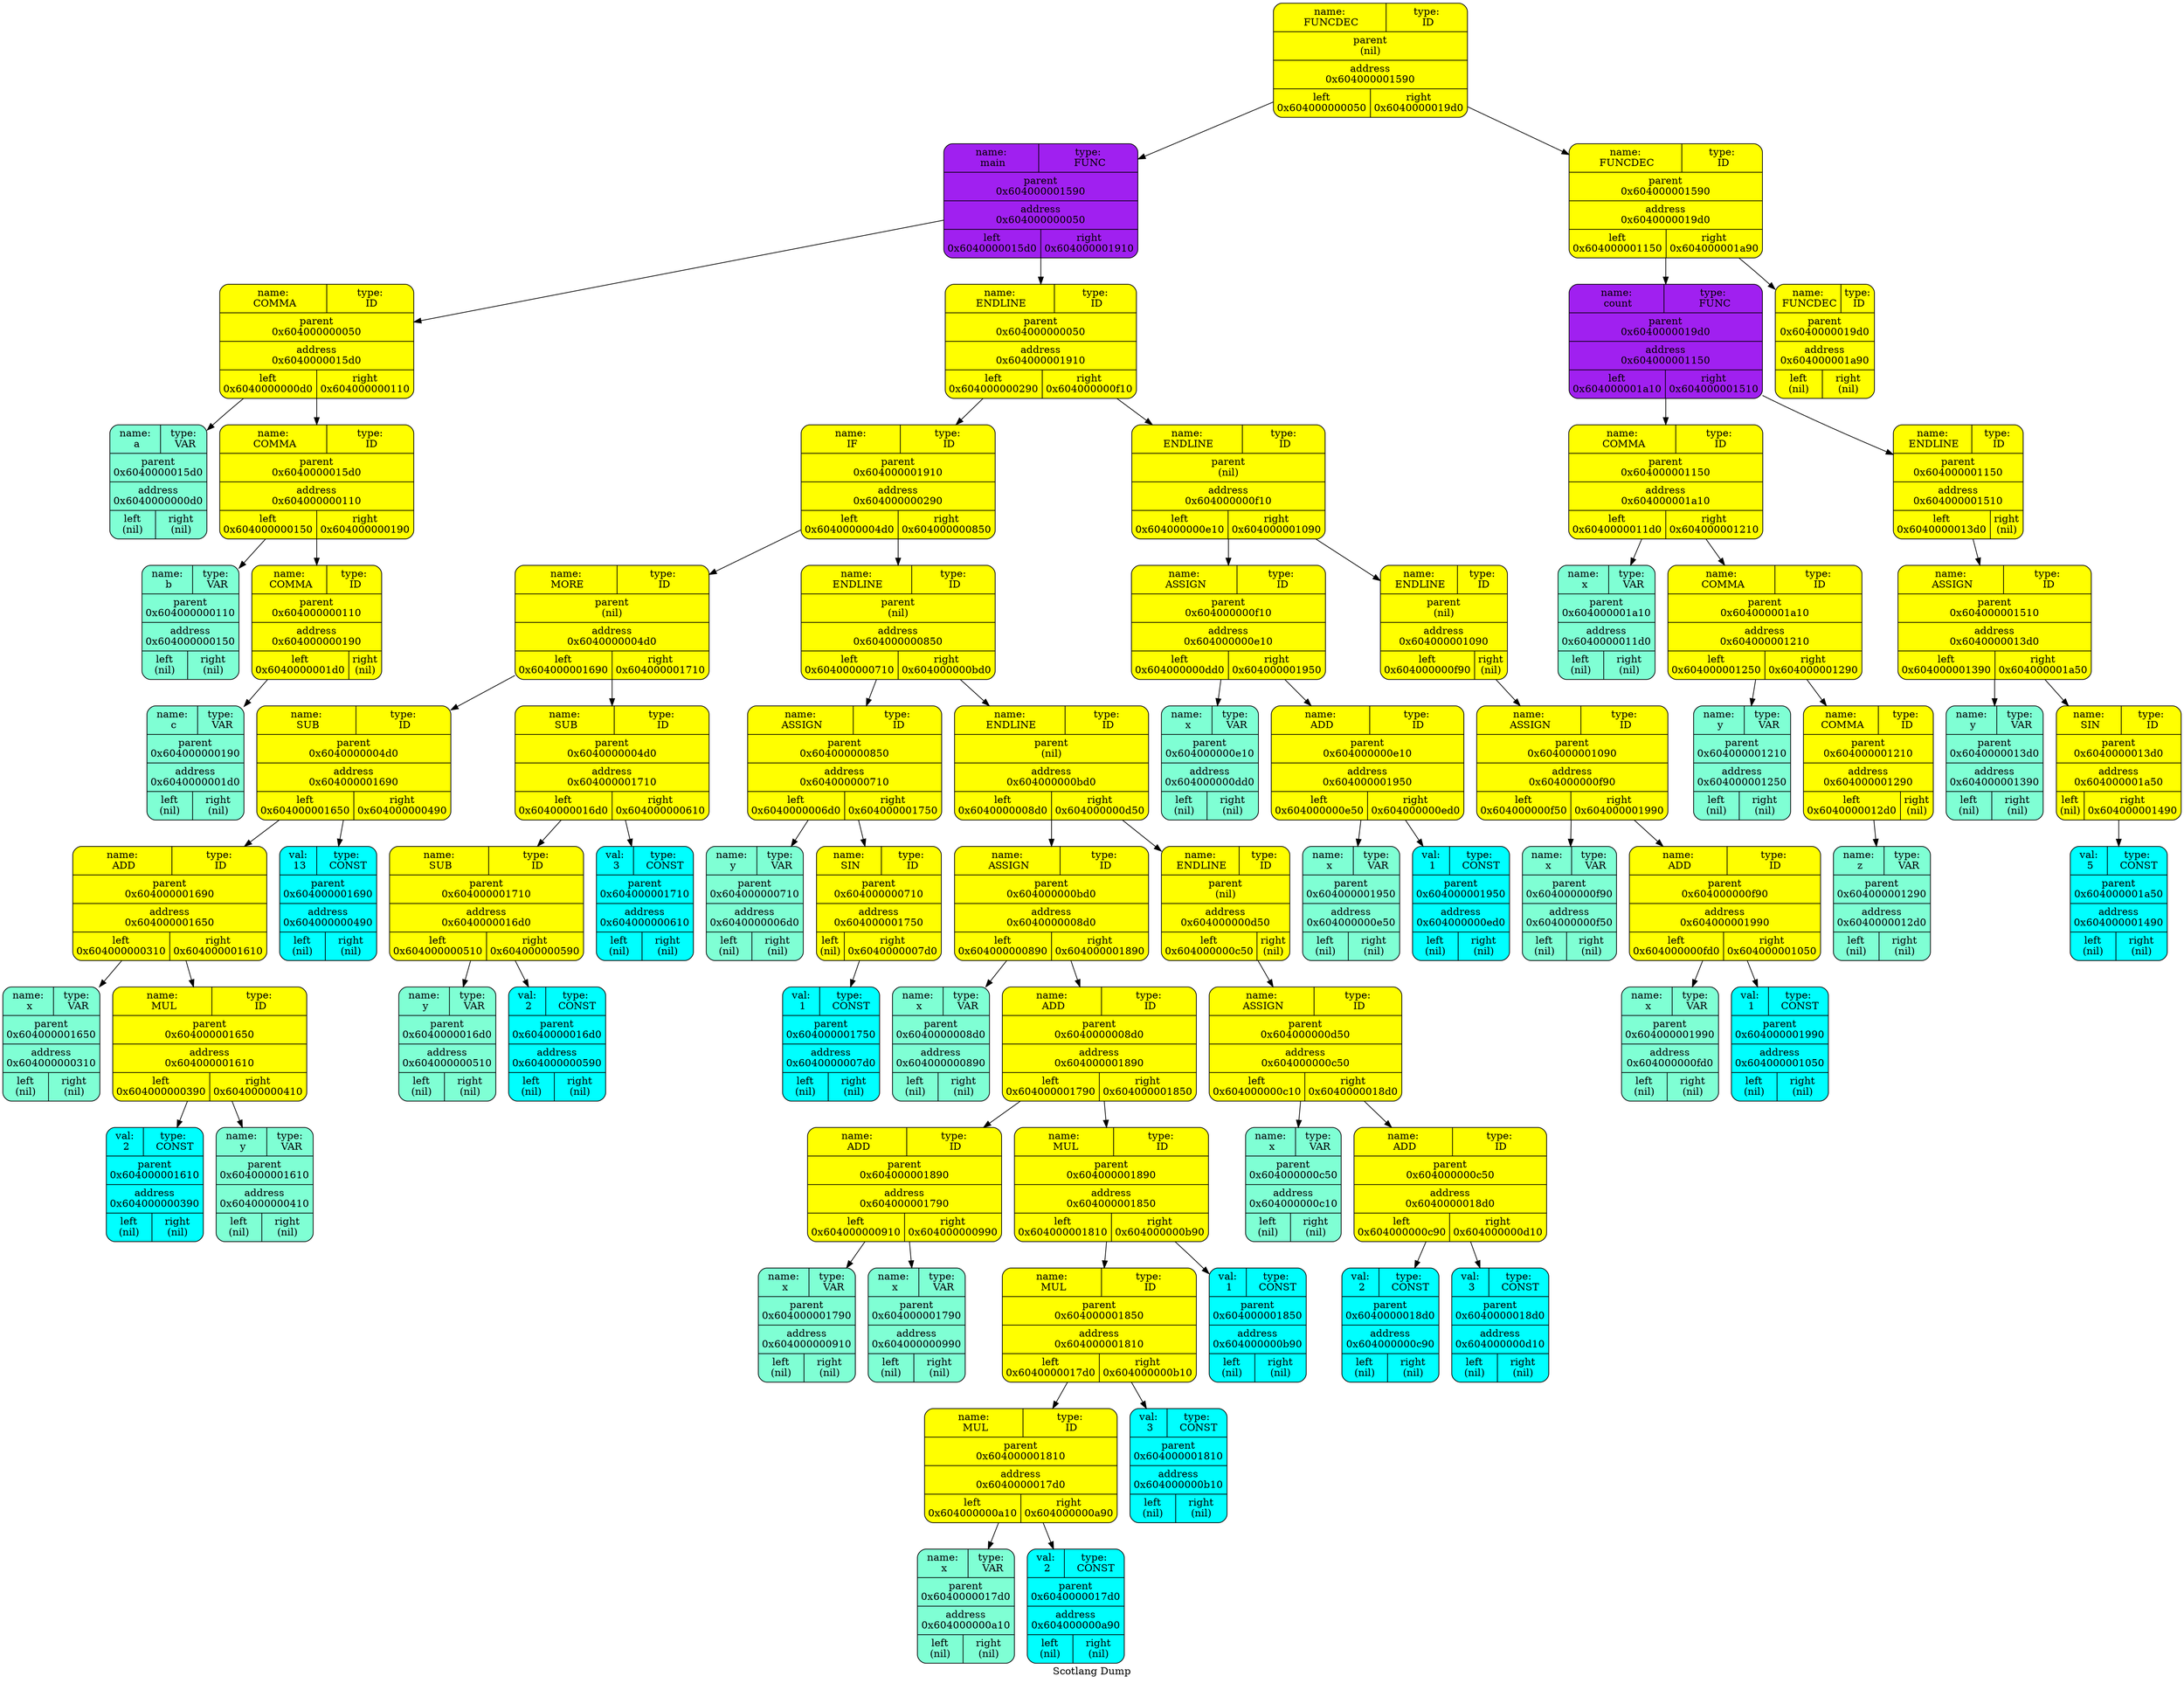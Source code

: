   digraph tree  {
  node[   shape     = "Mrecord",  style     = "filled",  fillcolor = "white",  fontcolor = "#000000",  margin    = "0.075"];
  rankdir   = "TB";

  label     = "Scotlang Dump";
"node0" [shape = "Mrecord", label = "{{<left>name:\n FUNCDEC | <right>type:\n ID} | parent\n(nil) | <f0> address\n0x604000001590| {<left>left\n0x604000000050 | <right>right\n0x6040000019d0\n}}", fillcolor = "yellow"]
"node1" [shape = "Mrecord", label = "{{<left>name:\n main | <right>type:\n FUNC} | parent\n0x604000001590 | <f0> address\n0x604000000050| {<left>left\n0x6040000015d0 | <right>right\n0x604000001910\n}}", fillcolor = "purple"]
"node2" [shape = "Mrecord", label = "{{<left>name:\n COMMA | <right>type:\n ID} | parent\n0x604000000050 | <f0> address\n0x6040000015d0| {<left>left\n0x6040000000d0 | <right>right\n0x604000000110\n}}", fillcolor = "yellow"]
"node3" [shape = "Mrecord", label = "{{<left>name:\n a | <right>type:\n VAR} | parent\n0x6040000015d0 | <f0> address\n0x6040000000d0| {<left>left\n(nil) | <right>right\n(nil)\n}}", fillcolor = "aquamarine"]
"node2" -> "node3"
"node4" [shape = "Mrecord", label = "{{<left>name:\n COMMA | <right>type:\n ID} | parent\n0x6040000015d0 | <f0> address\n0x604000000110| {<left>left\n0x604000000150 | <right>right\n0x604000000190\n}}", fillcolor = "yellow"]
"node5" [shape = "Mrecord", label = "{{<left>name:\n b | <right>type:\n VAR} | parent\n0x604000000110 | <f0> address\n0x604000000150| {<left>left\n(nil) | <right>right\n(nil)\n}}", fillcolor = "aquamarine"]
"node4" -> "node5"
"node6" [shape = "Mrecord", label = "{{<left>name:\n COMMA | <right>type:\n ID} | parent\n0x604000000110 | <f0> address\n0x604000000190| {<left>left\n0x6040000001d0 | <right>right\n(nil)\n}}", fillcolor = "yellow"]
"node7" [shape = "Mrecord", label = "{{<left>name:\n c | <right>type:\n VAR} | parent\n0x604000000190 | <f0> address\n0x6040000001d0| {<left>left\n(nil) | <right>right\n(nil)\n}}", fillcolor = "aquamarine"]
"node6" -> "node7"
"node4" -> "node6"
"node2" -> "node4"
"node1" -> "node2"
"node8" [shape = "Mrecord", label = "{{<left>name:\n ENDLINE | <right>type:\n ID} | parent\n0x604000000050 | <f0> address\n0x604000001910| {<left>left\n0x604000000290 | <right>right\n0x604000000f10\n}}", fillcolor = "yellow"]
"node9" [shape = "Mrecord", label = "{{<left>name:\n IF | <right>type:\n ID} | parent\n0x604000001910 | <f0> address\n0x604000000290| {<left>left\n0x6040000004d0 | <right>right\n0x604000000850\n}}", fillcolor = "yellow"]
"node10" [shape = "Mrecord", label = "{{<left>name:\n MORE | <right>type:\n ID} | parent\n(nil) | <f0> address\n0x6040000004d0| {<left>left\n0x604000001690 | <right>right\n0x604000001710\n}}", fillcolor = "yellow"]
"node11" [shape = "Mrecord", label = "{{<left>name:\n SUB | <right>type:\n ID} | parent\n0x6040000004d0 | <f0> address\n0x604000001690| {<left>left\n0x604000001650 | <right>right\n0x604000000490\n}}", fillcolor = "yellow"]
"node12" [shape = "Mrecord", label = "{{<left>name:\n ADD | <right>type:\n ID} | parent\n0x604000001690 | <f0> address\n0x604000001650| {<left>left\n0x604000000310 | <right>right\n0x604000001610\n}}", fillcolor = "yellow"]
"node13" [shape = "Mrecord", label = "{{<left>name:\n x | <right>type:\n VAR} | parent\n0x604000001650 | <f0> address\n0x604000000310| {<left>left\n(nil) | <right>right\n(nil)\n}}", fillcolor = "aquamarine"]
"node12" -> "node13"
"node14" [shape = "Mrecord", label = "{{<left>name:\n MUL | <right>type:\n ID} | parent\n0x604000001650 | <f0> address\n0x604000001610| {<left>left\n0x604000000390 | <right>right\n0x604000000410\n}}", fillcolor = "yellow"]
"node15" [shape = "Mrecord", label = "{{<left>val:\n 2 | <right>type:\n CONST} | parent\n0x604000001610 | <f0> address\n0x604000000390| {<left>left\n(nil) | <right>right\n(nil)\n}}", fillcolor = "aqua"]
"node14" -> "node15"
"node16" [shape = "Mrecord", label = "{{<left>name:\n y | <right>type:\n VAR} | parent\n0x604000001610 | <f0> address\n0x604000000410| {<left>left\n(nil) | <right>right\n(nil)\n}}", fillcolor = "aquamarine"]
"node14" -> "node16"
"node12" -> "node14"
"node11" -> "node12"
"node17" [shape = "Mrecord", label = "{{<left>val:\n 13 | <right>type:\n CONST} | parent\n0x604000001690 | <f0> address\n0x604000000490| {<left>left\n(nil) | <right>right\n(nil)\n}}", fillcolor = "aqua"]
"node11" -> "node17"
"node10" -> "node11"
"node18" [shape = "Mrecord", label = "{{<left>name:\n SUB | <right>type:\n ID} | parent\n0x6040000004d0 | <f0> address\n0x604000001710| {<left>left\n0x6040000016d0 | <right>right\n0x604000000610\n}}", fillcolor = "yellow"]
"node19" [shape = "Mrecord", label = "{{<left>name:\n SUB | <right>type:\n ID} | parent\n0x604000001710 | <f0> address\n0x6040000016d0| {<left>left\n0x604000000510 | <right>right\n0x604000000590\n}}", fillcolor = "yellow"]
"node20" [shape = "Mrecord", label = "{{<left>name:\n y | <right>type:\n VAR} | parent\n0x6040000016d0 | <f0> address\n0x604000000510| {<left>left\n(nil) | <right>right\n(nil)\n}}", fillcolor = "aquamarine"]
"node19" -> "node20"
"node21" [shape = "Mrecord", label = "{{<left>val:\n 2 | <right>type:\n CONST} | parent\n0x6040000016d0 | <f0> address\n0x604000000590| {<left>left\n(nil) | <right>right\n(nil)\n}}", fillcolor = "aqua"]
"node19" -> "node21"
"node18" -> "node19"
"node22" [shape = "Mrecord", label = "{{<left>val:\n 3 | <right>type:\n CONST} | parent\n0x604000001710 | <f0> address\n0x604000000610| {<left>left\n(nil) | <right>right\n(nil)\n}}", fillcolor = "aqua"]
"node18" -> "node22"
"node10" -> "node18"
"node9" -> "node10"
"node23" [shape = "Mrecord", label = "{{<left>name:\n ENDLINE | <right>type:\n ID} | parent\n(nil) | <f0> address\n0x604000000850| {<left>left\n0x604000000710 | <right>right\n0x604000000bd0\n}}", fillcolor = "yellow"]
"node24" [shape = "Mrecord", label = "{{<left>name:\n ASSIGN | <right>type:\n ID} | parent\n0x604000000850 | <f0> address\n0x604000000710| {<left>left\n0x6040000006d0 | <right>right\n0x604000001750\n}}", fillcolor = "yellow"]
"node25" [shape = "Mrecord", label = "{{<left>name:\n y | <right>type:\n VAR} | parent\n0x604000000710 | <f0> address\n0x6040000006d0| {<left>left\n(nil) | <right>right\n(nil)\n}}", fillcolor = "aquamarine"]
"node24" -> "node25"
"node26" [shape = "Mrecord", label = "{{<left>name:\n SIN | <right>type:\n ID} | parent\n0x604000000710 | <f0> address\n0x604000001750| {<left>left\n(nil) | <right>right\n0x6040000007d0\n}}", fillcolor = "yellow"]
"node27" [shape = "Mrecord", label = "{{<left>val:\n 1 | <right>type:\n CONST} | parent\n0x604000001750 | <f0> address\n0x6040000007d0| {<left>left\n(nil) | <right>right\n(nil)\n}}", fillcolor = "aqua"]
"node26" -> "node27"
"node24" -> "node26"
"node23" -> "node24"
"node28" [shape = "Mrecord", label = "{{<left>name:\n ENDLINE | <right>type:\n ID} | parent\n(nil) | <f0> address\n0x604000000bd0| {<left>left\n0x6040000008d0 | <right>right\n0x604000000d50\n}}", fillcolor = "yellow"]
"node29" [shape = "Mrecord", label = "{{<left>name:\n ASSIGN | <right>type:\n ID} | parent\n0x604000000bd0 | <f0> address\n0x6040000008d0| {<left>left\n0x604000000890 | <right>right\n0x604000001890\n}}", fillcolor = "yellow"]
"node30" [shape = "Mrecord", label = "{{<left>name:\n x | <right>type:\n VAR} | parent\n0x6040000008d0 | <f0> address\n0x604000000890| {<left>left\n(nil) | <right>right\n(nil)\n}}", fillcolor = "aquamarine"]
"node29" -> "node30"
"node31" [shape = "Mrecord", label = "{{<left>name:\n ADD | <right>type:\n ID} | parent\n0x6040000008d0 | <f0> address\n0x604000001890| {<left>left\n0x604000001790 | <right>right\n0x604000001850\n}}", fillcolor = "yellow"]
"node32" [shape = "Mrecord", label = "{{<left>name:\n ADD | <right>type:\n ID} | parent\n0x604000001890 | <f0> address\n0x604000001790| {<left>left\n0x604000000910 | <right>right\n0x604000000990\n}}", fillcolor = "yellow"]
"node33" [shape = "Mrecord", label = "{{<left>name:\n x | <right>type:\n VAR} | parent\n0x604000001790 | <f0> address\n0x604000000910| {<left>left\n(nil) | <right>right\n(nil)\n}}", fillcolor = "aquamarine"]
"node32" -> "node33"
"node34" [shape = "Mrecord", label = "{{<left>name:\n x | <right>type:\n VAR} | parent\n0x604000001790 | <f0> address\n0x604000000990| {<left>left\n(nil) | <right>right\n(nil)\n}}", fillcolor = "aquamarine"]
"node32" -> "node34"
"node31" -> "node32"
"node35" [shape = "Mrecord", label = "{{<left>name:\n MUL | <right>type:\n ID} | parent\n0x604000001890 | <f0> address\n0x604000001850| {<left>left\n0x604000001810 | <right>right\n0x604000000b90\n}}", fillcolor = "yellow"]
"node36" [shape = "Mrecord", label = "{{<left>name:\n MUL | <right>type:\n ID} | parent\n0x604000001850 | <f0> address\n0x604000001810| {<left>left\n0x6040000017d0 | <right>right\n0x604000000b10\n}}", fillcolor = "yellow"]
"node37" [shape = "Mrecord", label = "{{<left>name:\n MUL | <right>type:\n ID} | parent\n0x604000001810 | <f0> address\n0x6040000017d0| {<left>left\n0x604000000a10 | <right>right\n0x604000000a90\n}}", fillcolor = "yellow"]
"node38" [shape = "Mrecord", label = "{{<left>name:\n x | <right>type:\n VAR} | parent\n0x6040000017d0 | <f0> address\n0x604000000a10| {<left>left\n(nil) | <right>right\n(nil)\n}}", fillcolor = "aquamarine"]
"node37" -> "node38"
"node39" [shape = "Mrecord", label = "{{<left>val:\n 2 | <right>type:\n CONST} | parent\n0x6040000017d0 | <f0> address\n0x604000000a90| {<left>left\n(nil) | <right>right\n(nil)\n}}", fillcolor = "aqua"]
"node37" -> "node39"
"node36" -> "node37"
"node40" [shape = "Mrecord", label = "{{<left>val:\n 3 | <right>type:\n CONST} | parent\n0x604000001810 | <f0> address\n0x604000000b10| {<left>left\n(nil) | <right>right\n(nil)\n}}", fillcolor = "aqua"]
"node36" -> "node40"
"node35" -> "node36"
"node41" [shape = "Mrecord", label = "{{<left>val:\n 1 | <right>type:\n CONST} | parent\n0x604000001850 | <f0> address\n0x604000000b90| {<left>left\n(nil) | <right>right\n(nil)\n}}", fillcolor = "aqua"]
"node35" -> "node41"
"node31" -> "node35"
"node29" -> "node31"
"node28" -> "node29"
"node42" [shape = "Mrecord", label = "{{<left>name:\n ENDLINE | <right>type:\n ID} | parent\n(nil) | <f0> address\n0x604000000d50| {<left>left\n0x604000000c50 | <right>right\n(nil)\n}}", fillcolor = "yellow"]
"node43" [shape = "Mrecord", label = "{{<left>name:\n ASSIGN | <right>type:\n ID} | parent\n0x604000000d50 | <f0> address\n0x604000000c50| {<left>left\n0x604000000c10 | <right>right\n0x6040000018d0\n}}", fillcolor = "yellow"]
"node44" [shape = "Mrecord", label = "{{<left>name:\n x | <right>type:\n VAR} | parent\n0x604000000c50 | <f0> address\n0x604000000c10| {<left>left\n(nil) | <right>right\n(nil)\n}}", fillcolor = "aquamarine"]
"node43" -> "node44"
"node45" [shape = "Mrecord", label = "{{<left>name:\n ADD | <right>type:\n ID} | parent\n0x604000000c50 | <f0> address\n0x6040000018d0| {<left>left\n0x604000000c90 | <right>right\n0x604000000d10\n}}", fillcolor = "yellow"]
"node46" [shape = "Mrecord", label = "{{<left>val:\n 2 | <right>type:\n CONST} | parent\n0x6040000018d0 | <f0> address\n0x604000000c90| {<left>left\n(nil) | <right>right\n(nil)\n}}", fillcolor = "aqua"]
"node45" -> "node46"
"node47" [shape = "Mrecord", label = "{{<left>val:\n 3 | <right>type:\n CONST} | parent\n0x6040000018d0 | <f0> address\n0x604000000d10| {<left>left\n(nil) | <right>right\n(nil)\n}}", fillcolor = "aqua"]
"node45" -> "node47"
"node43" -> "node45"
"node42" -> "node43"
"node28" -> "node42"
"node23" -> "node28"
"node9" -> "node23"
"node8" -> "node9"
"node48" [shape = "Mrecord", label = "{{<left>name:\n ENDLINE | <right>type:\n ID} | parent\n(nil) | <f0> address\n0x604000000f10| {<left>left\n0x604000000e10 | <right>right\n0x604000001090\n}}", fillcolor = "yellow"]
"node49" [shape = "Mrecord", label = "{{<left>name:\n ASSIGN | <right>type:\n ID} | parent\n0x604000000f10 | <f0> address\n0x604000000e10| {<left>left\n0x604000000dd0 | <right>right\n0x604000001950\n}}", fillcolor = "yellow"]
"node50" [shape = "Mrecord", label = "{{<left>name:\n x | <right>type:\n VAR} | parent\n0x604000000e10 | <f0> address\n0x604000000dd0| {<left>left\n(nil) | <right>right\n(nil)\n}}", fillcolor = "aquamarine"]
"node49" -> "node50"
"node51" [shape = "Mrecord", label = "{{<left>name:\n ADD | <right>type:\n ID} | parent\n0x604000000e10 | <f0> address\n0x604000001950| {<left>left\n0x604000000e50 | <right>right\n0x604000000ed0\n}}", fillcolor = "yellow"]
"node52" [shape = "Mrecord", label = "{{<left>name:\n x | <right>type:\n VAR} | parent\n0x604000001950 | <f0> address\n0x604000000e50| {<left>left\n(nil) | <right>right\n(nil)\n}}", fillcolor = "aquamarine"]
"node51" -> "node52"
"node53" [shape = "Mrecord", label = "{{<left>val:\n 1 | <right>type:\n CONST} | parent\n0x604000001950 | <f0> address\n0x604000000ed0| {<left>left\n(nil) | <right>right\n(nil)\n}}", fillcolor = "aqua"]
"node51" -> "node53"
"node49" -> "node51"
"node48" -> "node49"
"node54" [shape = "Mrecord", label = "{{<left>name:\n ENDLINE | <right>type:\n ID} | parent\n(nil) | <f0> address\n0x604000001090| {<left>left\n0x604000000f90 | <right>right\n(nil)\n}}", fillcolor = "yellow"]
"node55" [shape = "Mrecord", label = "{{<left>name:\n ASSIGN | <right>type:\n ID} | parent\n0x604000001090 | <f0> address\n0x604000000f90| {<left>left\n0x604000000f50 | <right>right\n0x604000001990\n}}", fillcolor = "yellow"]
"node56" [shape = "Mrecord", label = "{{<left>name:\n x | <right>type:\n VAR} | parent\n0x604000000f90 | <f0> address\n0x604000000f50| {<left>left\n(nil) | <right>right\n(nil)\n}}", fillcolor = "aquamarine"]
"node55" -> "node56"
"node57" [shape = "Mrecord", label = "{{<left>name:\n ADD | <right>type:\n ID} | parent\n0x604000000f90 | <f0> address\n0x604000001990| {<left>left\n0x604000000fd0 | <right>right\n0x604000001050\n}}", fillcolor = "yellow"]
"node58" [shape = "Mrecord", label = "{{<left>name:\n x | <right>type:\n VAR} | parent\n0x604000001990 | <f0> address\n0x604000000fd0| {<left>left\n(nil) | <right>right\n(nil)\n}}", fillcolor = "aquamarine"]
"node57" -> "node58"
"node59" [shape = "Mrecord", label = "{{<left>val:\n 1 | <right>type:\n CONST} | parent\n0x604000001990 | <f0> address\n0x604000001050| {<left>left\n(nil) | <right>right\n(nil)\n}}", fillcolor = "aqua"]
"node57" -> "node59"
"node55" -> "node57"
"node54" -> "node55"
"node48" -> "node54"
"node8" -> "node48"
"node1" -> "node8"
"node0" -> "node1"
"node60" [shape = "Mrecord", label = "{{<left>name:\n FUNCDEC | <right>type:\n ID} | parent\n0x604000001590 | <f0> address\n0x6040000019d0| {<left>left\n0x604000001150 | <right>right\n0x604000001a90\n}}", fillcolor = "yellow"]
"node61" [shape = "Mrecord", label = "{{<left>name:\n count | <right>type:\n FUNC} | parent\n0x6040000019d0 | <f0> address\n0x604000001150| {<left>left\n0x604000001a10 | <right>right\n0x604000001510\n}}", fillcolor = "purple"]
"node62" [shape = "Mrecord", label = "{{<left>name:\n COMMA | <right>type:\n ID} | parent\n0x604000001150 | <f0> address\n0x604000001a10| {<left>left\n0x6040000011d0 | <right>right\n0x604000001210\n}}", fillcolor = "yellow"]
"node63" [shape = "Mrecord", label = "{{<left>name:\n x | <right>type:\n VAR} | parent\n0x604000001a10 | <f0> address\n0x6040000011d0| {<left>left\n(nil) | <right>right\n(nil)\n}}", fillcolor = "aquamarine"]
"node62" -> "node63"
"node64" [shape = "Mrecord", label = "{{<left>name:\n COMMA | <right>type:\n ID} | parent\n0x604000001a10 | <f0> address\n0x604000001210| {<left>left\n0x604000001250 | <right>right\n0x604000001290\n}}", fillcolor = "yellow"]
"node65" [shape = "Mrecord", label = "{{<left>name:\n y | <right>type:\n VAR} | parent\n0x604000001210 | <f0> address\n0x604000001250| {<left>left\n(nil) | <right>right\n(nil)\n}}", fillcolor = "aquamarine"]
"node64" -> "node65"
"node66" [shape = "Mrecord", label = "{{<left>name:\n COMMA | <right>type:\n ID} | parent\n0x604000001210 | <f0> address\n0x604000001290| {<left>left\n0x6040000012d0 | <right>right\n(nil)\n}}", fillcolor = "yellow"]
"node67" [shape = "Mrecord", label = "{{<left>name:\n z | <right>type:\n VAR} | parent\n0x604000001290 | <f0> address\n0x6040000012d0| {<left>left\n(nil) | <right>right\n(nil)\n}}", fillcolor = "aquamarine"]
"node66" -> "node67"
"node64" -> "node66"
"node62" -> "node64"
"node61" -> "node62"
"node68" [shape = "Mrecord", label = "{{<left>name:\n ENDLINE | <right>type:\n ID} | parent\n0x604000001150 | <f0> address\n0x604000001510| {<left>left\n0x6040000013d0 | <right>right\n(nil)\n}}", fillcolor = "yellow"]
"node69" [shape = "Mrecord", label = "{{<left>name:\n ASSIGN | <right>type:\n ID} | parent\n0x604000001510 | <f0> address\n0x6040000013d0| {<left>left\n0x604000001390 | <right>right\n0x604000001a50\n}}", fillcolor = "yellow"]
"node70" [shape = "Mrecord", label = "{{<left>name:\n y | <right>type:\n VAR} | parent\n0x6040000013d0 | <f0> address\n0x604000001390| {<left>left\n(nil) | <right>right\n(nil)\n}}", fillcolor = "aquamarine"]
"node69" -> "node70"
"node71" [shape = "Mrecord", label = "{{<left>name:\n SIN | <right>type:\n ID} | parent\n0x6040000013d0 | <f0> address\n0x604000001a50| {<left>left\n(nil) | <right>right\n0x604000001490\n}}", fillcolor = "yellow"]
"node72" [shape = "Mrecord", label = "{{<left>val:\n 5 | <right>type:\n CONST} | parent\n0x604000001a50 | <f0> address\n0x604000001490| {<left>left\n(nil) | <right>right\n(nil)\n}}", fillcolor = "aqua"]
"node71" -> "node72"
"node69" -> "node71"
"node68" -> "node69"
"node61" -> "node68"
"node60" -> "node61"
"node73" [shape = "Mrecord", label = "{{<left>name:\n FUNCDEC | <right>type:\n ID} | parent\n0x6040000019d0 | <f0> address\n0x604000001a90| {<left>left\n(nil) | <right>right\n(nil)\n}}", fillcolor = "yellow"]
"node60" -> "node73"
"node0" -> "node60"
  }